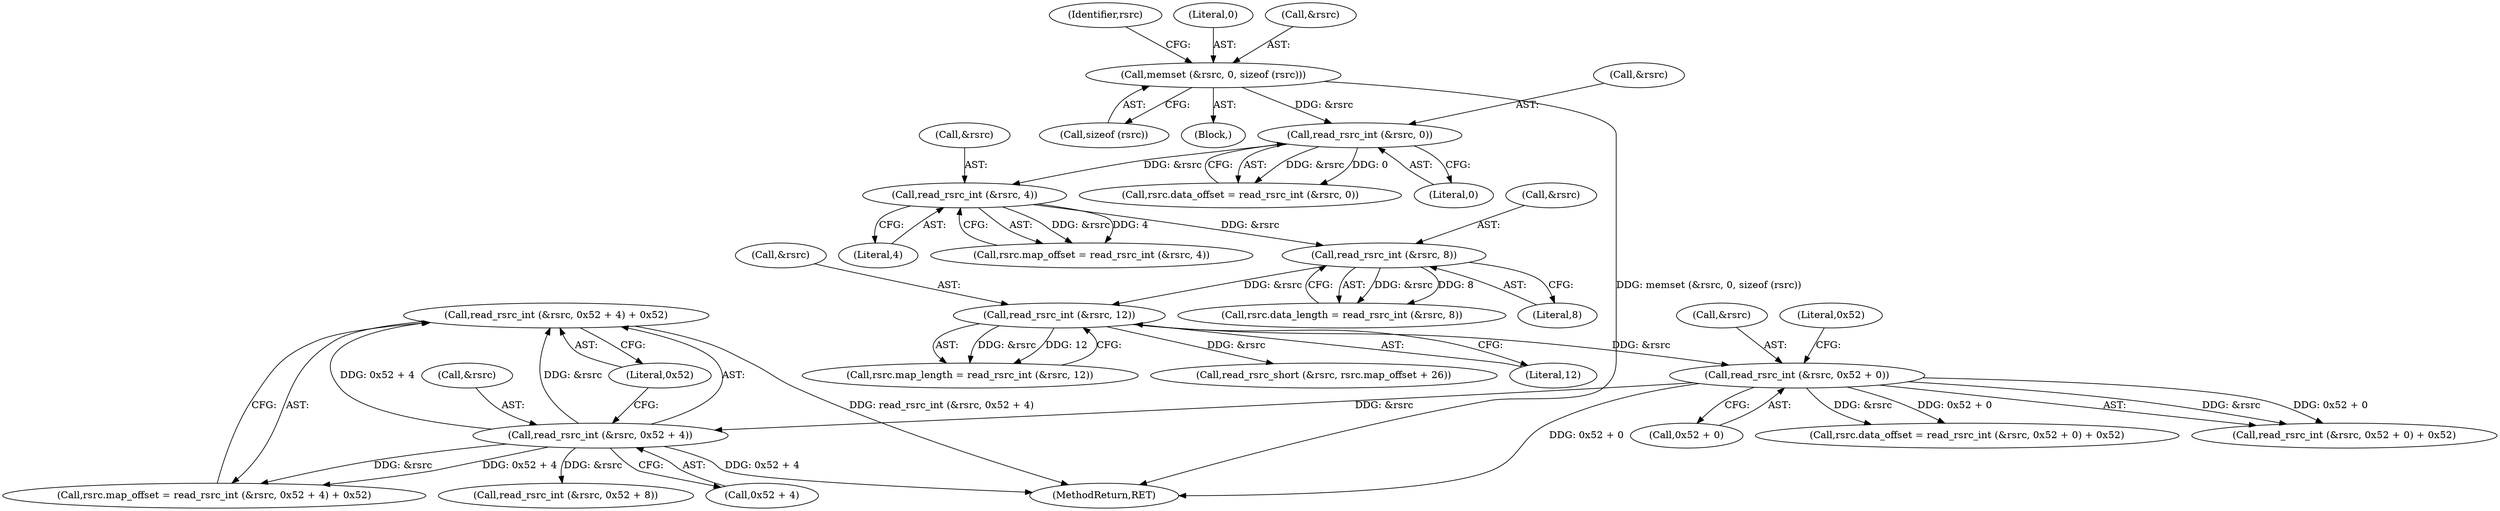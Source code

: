 digraph "0_libsndfile_dbe14f00030af5d3577f4cabbf9861db59e9c378@API" {
"1000259" [label="(Call,read_rsrc_int (&rsrc, 0x52 + 4) + 0x52)"];
"1000260" [label="(Call,read_rsrc_int (&rsrc, 0x52 + 4))"];
"1000248" [label="(Call,read_rsrc_int (&rsrc, 0x52 + 0))"];
"1000223" [label="(Call,read_rsrc_int (&rsrc, 12))"];
"1000215" [label="(Call,read_rsrc_int (&rsrc, 8))"];
"1000207" [label="(Call,read_rsrc_int (&rsrc, 4))"];
"1000199" [label="(Call,read_rsrc_int (&rsrc, 0))"];
"1000116" [label="(Call,memset (&rsrc, 0, sizeof (rsrc)))"];
"1000195" [label="(Call,rsrc.data_offset = read_rsrc_int (&rsrc, 0))"];
"1000223" [label="(Call,read_rsrc_int (&rsrc, 12))"];
"1000208" [label="(Call,&rsrc)"];
"1000211" [label="(Call,rsrc.data_length = read_rsrc_int (&rsrc, 8))"];
"1000207" [label="(Call,read_rsrc_int (&rsrc, 4))"];
"1000216" [label="(Call,&rsrc)"];
"1000124" [label="(Identifier,rsrc)"];
"1000255" [label="(Call,rsrc.map_offset = read_rsrc_int (&rsrc, 0x52 + 4) + 0x52)"];
"1000623" [label="(MethodReturn,RET)"];
"1000218" [label="(Literal,8)"];
"1000105" [label="(Block,)"];
"1000251" [label="(Call,0x52 + 0)"];
"1000248" [label="(Call,read_rsrc_int (&rsrc, 0x52 + 0))"];
"1000266" [label="(Literal,0x52)"];
"1000202" [label="(Literal,0)"];
"1000219" [label="(Call,rsrc.map_length = read_rsrc_int (&rsrc, 12))"];
"1000271" [label="(Call,read_rsrc_int (&rsrc, 0x52 + 8))"];
"1000116" [label="(Call,memset (&rsrc, 0, sizeof (rsrc)))"];
"1000215" [label="(Call,read_rsrc_int (&rsrc, 8))"];
"1000259" [label="(Call,read_rsrc_int (&rsrc, 0x52 + 4) + 0x52)"];
"1000263" [label="(Call,0x52 + 4)"];
"1000260" [label="(Call,read_rsrc_int (&rsrc, 0x52 + 4))"];
"1000199" [label="(Call,read_rsrc_int (&rsrc, 0))"];
"1000200" [label="(Call,&rsrc)"];
"1000261" [label="(Call,&rsrc)"];
"1000436" [label="(Call,read_rsrc_short (&rsrc, rsrc.map_offset + 26))"];
"1000210" [label="(Literal,4)"];
"1000249" [label="(Call,&rsrc)"];
"1000119" [label="(Literal,0)"];
"1000120" [label="(Call,sizeof (rsrc))"];
"1000226" [label="(Literal,12)"];
"1000117" [label="(Call,&rsrc)"];
"1000224" [label="(Call,&rsrc)"];
"1000203" [label="(Call,rsrc.map_offset = read_rsrc_int (&rsrc, 4))"];
"1000243" [label="(Call,rsrc.data_offset = read_rsrc_int (&rsrc, 0x52 + 0) + 0x52)"];
"1000254" [label="(Literal,0x52)"];
"1000247" [label="(Call,read_rsrc_int (&rsrc, 0x52 + 0) + 0x52)"];
"1000259" -> "1000255"  [label="AST: "];
"1000259" -> "1000266"  [label="CFG: "];
"1000260" -> "1000259"  [label="AST: "];
"1000266" -> "1000259"  [label="AST: "];
"1000255" -> "1000259"  [label="CFG: "];
"1000259" -> "1000623"  [label="DDG: read_rsrc_int (&rsrc, 0x52 + 4)"];
"1000260" -> "1000259"  [label="DDG: &rsrc"];
"1000260" -> "1000259"  [label="DDG: 0x52 + 4"];
"1000260" -> "1000263"  [label="CFG: "];
"1000261" -> "1000260"  [label="AST: "];
"1000263" -> "1000260"  [label="AST: "];
"1000266" -> "1000260"  [label="CFG: "];
"1000260" -> "1000623"  [label="DDG: 0x52 + 4"];
"1000260" -> "1000255"  [label="DDG: &rsrc"];
"1000260" -> "1000255"  [label="DDG: 0x52 + 4"];
"1000248" -> "1000260"  [label="DDG: &rsrc"];
"1000260" -> "1000271"  [label="DDG: &rsrc"];
"1000248" -> "1000247"  [label="AST: "];
"1000248" -> "1000251"  [label="CFG: "];
"1000249" -> "1000248"  [label="AST: "];
"1000251" -> "1000248"  [label="AST: "];
"1000254" -> "1000248"  [label="CFG: "];
"1000248" -> "1000623"  [label="DDG: 0x52 + 0"];
"1000248" -> "1000243"  [label="DDG: &rsrc"];
"1000248" -> "1000243"  [label="DDG: 0x52 + 0"];
"1000248" -> "1000247"  [label="DDG: &rsrc"];
"1000248" -> "1000247"  [label="DDG: 0x52 + 0"];
"1000223" -> "1000248"  [label="DDG: &rsrc"];
"1000223" -> "1000219"  [label="AST: "];
"1000223" -> "1000226"  [label="CFG: "];
"1000224" -> "1000223"  [label="AST: "];
"1000226" -> "1000223"  [label="AST: "];
"1000219" -> "1000223"  [label="CFG: "];
"1000223" -> "1000219"  [label="DDG: &rsrc"];
"1000223" -> "1000219"  [label="DDG: 12"];
"1000215" -> "1000223"  [label="DDG: &rsrc"];
"1000223" -> "1000436"  [label="DDG: &rsrc"];
"1000215" -> "1000211"  [label="AST: "];
"1000215" -> "1000218"  [label="CFG: "];
"1000216" -> "1000215"  [label="AST: "];
"1000218" -> "1000215"  [label="AST: "];
"1000211" -> "1000215"  [label="CFG: "];
"1000215" -> "1000211"  [label="DDG: &rsrc"];
"1000215" -> "1000211"  [label="DDG: 8"];
"1000207" -> "1000215"  [label="DDG: &rsrc"];
"1000207" -> "1000203"  [label="AST: "];
"1000207" -> "1000210"  [label="CFG: "];
"1000208" -> "1000207"  [label="AST: "];
"1000210" -> "1000207"  [label="AST: "];
"1000203" -> "1000207"  [label="CFG: "];
"1000207" -> "1000203"  [label="DDG: &rsrc"];
"1000207" -> "1000203"  [label="DDG: 4"];
"1000199" -> "1000207"  [label="DDG: &rsrc"];
"1000199" -> "1000195"  [label="AST: "];
"1000199" -> "1000202"  [label="CFG: "];
"1000200" -> "1000199"  [label="AST: "];
"1000202" -> "1000199"  [label="AST: "];
"1000195" -> "1000199"  [label="CFG: "];
"1000199" -> "1000195"  [label="DDG: &rsrc"];
"1000199" -> "1000195"  [label="DDG: 0"];
"1000116" -> "1000199"  [label="DDG: &rsrc"];
"1000116" -> "1000105"  [label="AST: "];
"1000116" -> "1000120"  [label="CFG: "];
"1000117" -> "1000116"  [label="AST: "];
"1000119" -> "1000116"  [label="AST: "];
"1000120" -> "1000116"  [label="AST: "];
"1000124" -> "1000116"  [label="CFG: "];
"1000116" -> "1000623"  [label="DDG: memset (&rsrc, 0, sizeof (rsrc))"];
}
